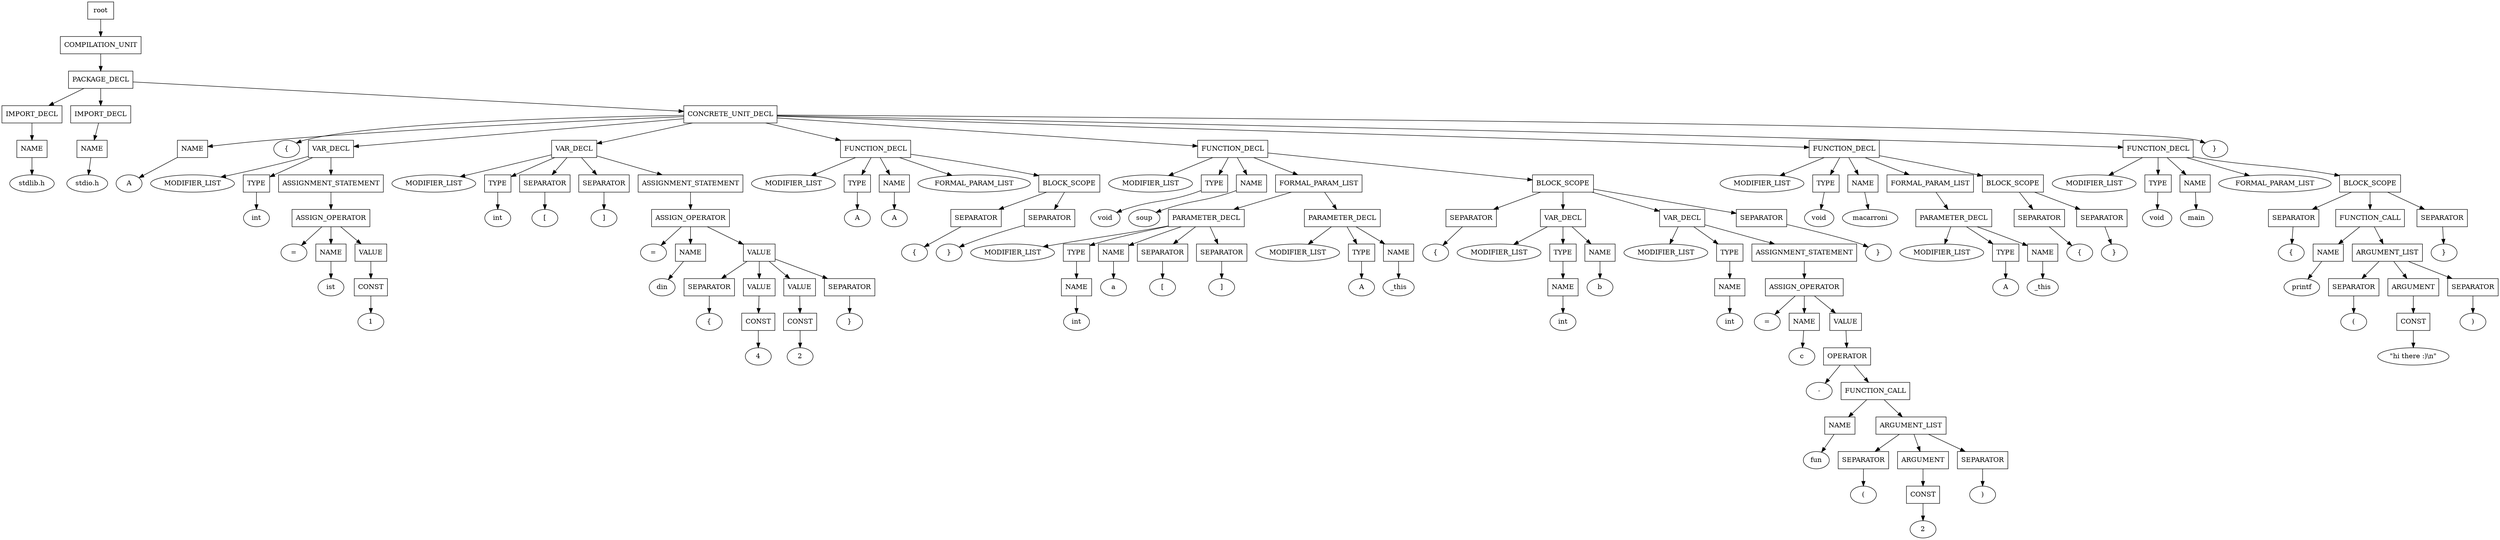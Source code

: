 digraph G {
	splines="TRUE";
	n_0 [label="root", shape="rectangle"]
	n_0 -> n_1
	n_1 [label="COMPILATION_UNIT", shape="rectangle"]
	n_1 -> n_2
	n_2 [label="PACKAGE_DECL", shape="rectangle"]
	n_2 -> n_3
	n_3 [label="IMPORT_DECL", shape="rectangle"]
	n_3 -> n_6
	n_6 [label="NAME", shape="rectangle"]
	n_6 -> n_17
	n_17 [label="stdlib.h", shape="ellipse"]
	n_2 -> n_4
	n_4 [label="IMPORT_DECL", shape="rectangle"]
	n_4 -> n_7
	n_7 [label="NAME", shape="rectangle"]
	n_7 -> n_18
	n_18 [label="stdio.h", shape="ellipse"]
	n_2 -> n_5
	n_5 [label="CONCRETE_UNIT_DECL", shape="rectangle"]
	n_5 -> n_8
	n_8 [label="NAME", shape="rectangle"]
	n_8 -> n_19
	n_19 [label="A", shape="ellipse"]
	n_5 -> n_9
	n_9 [label="{", shape="ellipse"]
	n_5 -> n_10
	n_10 [label="VAR_DECL", shape="rectangle"]
	n_10 -> n_20
	n_20 [label="MODIFIER_LIST", shape="ellipse"]
	n_10 -> n_21
	n_21 [label="TYPE", shape="rectangle"]
	n_21 -> n_48
	n_48 [label="int", shape="ellipse"]
	n_10 -> n_22
	n_22 [label="ASSIGNMENT_STATEMENT", shape="rectangle"]
	n_22 -> n_49
	n_49 [label="ASSIGN_OPERATOR", shape="rectangle"]
	n_49 -> n_76
	n_76 [label="=", shape="ellipse"]
	n_49 -> n_77
	n_77 [label="NAME", shape="rectangle"]
	n_77 -> n_109
	n_109 [label="ist", shape="ellipse"]
	n_49 -> n_78
	n_78 [label="VALUE", shape="rectangle"]
	n_78 -> n_110
	n_110 [label="CONST", shape="rectangle"]
	n_110 -> n_132
	n_132 [label="1", shape="ellipse"]
	n_5 -> n_11
	n_11 [label="VAR_DECL", shape="rectangle"]
	n_11 -> n_23
	n_23 [label="MODIFIER_LIST", shape="ellipse"]
	n_11 -> n_24
	n_24 [label="TYPE", shape="rectangle"]
	n_24 -> n_50
	n_50 [label="int", shape="ellipse"]
	n_11 -> n_25
	n_25 [label="SEPARATOR", shape="rectangle"]
	n_25 -> n_51
	n_51 [label="[", shape="ellipse"]
	n_11 -> n_26
	n_26 [label="SEPARATOR", shape="rectangle"]
	n_26 -> n_52
	n_52 [label="]", shape="ellipse"]
	n_11 -> n_27
	n_27 [label="ASSIGNMENT_STATEMENT", shape="rectangle"]
	n_27 -> n_53
	n_53 [label="ASSIGN_OPERATOR", shape="rectangle"]
	n_53 -> n_79
	n_79 [label="=", shape="ellipse"]
	n_53 -> n_80
	n_80 [label="NAME", shape="rectangle"]
	n_80 -> n_111
	n_111 [label="din", shape="ellipse"]
	n_53 -> n_81
	n_81 [label="VALUE", shape="rectangle"]
	n_81 -> n_112
	n_112 [label="SEPARATOR", shape="rectangle"]
	n_112 -> n_133
	n_133 [label="{", shape="ellipse"]
	n_81 -> n_113
	n_113 [label="VALUE", shape="rectangle"]
	n_113 -> n_134
	n_134 [label="CONST", shape="rectangle"]
	n_134 -> n_146
	n_146 [label="4", shape="ellipse"]
	n_81 -> n_114
	n_114 [label="VALUE", shape="rectangle"]
	n_114 -> n_135
	n_135 [label="CONST", shape="rectangle"]
	n_135 -> n_147
	n_147 [label="2", shape="ellipse"]
	n_81 -> n_115
	n_115 [label="SEPARATOR", shape="rectangle"]
	n_115 -> n_136
	n_136 [label="}", shape="ellipse"]
	n_5 -> n_12
	n_12 [label="FUNCTION_DECL", shape="rectangle"]
	n_12 -> n_28
	n_28 [label="MODIFIER_LIST", shape="ellipse"]
	n_12 -> n_29
	n_29 [label="TYPE", shape="rectangle"]
	n_29 -> n_54
	n_54 [label="A", shape="ellipse"]
	n_12 -> n_30
	n_30 [label="NAME", shape="rectangle"]
	n_30 -> n_55
	n_55 [label="A", shape="ellipse"]
	n_12 -> n_31
	n_31 [label="FORMAL_PARAM_LIST", shape="ellipse"]
	n_12 -> n_32
	n_32 [label="BLOCK_SCOPE", shape="rectangle"]
	n_32 -> n_56
	n_56 [label="SEPARATOR", shape="rectangle"]
	n_56 -> n_82
	n_82 [label="{", shape="ellipse"]
	n_32 -> n_57
	n_57 [label="SEPARATOR", shape="rectangle"]
	n_57 -> n_83
	n_83 [label="}", shape="ellipse"]
	n_5 -> n_13
	n_13 [label="FUNCTION_DECL", shape="rectangle"]
	n_13 -> n_33
	n_33 [label="MODIFIER_LIST", shape="ellipse"]
	n_13 -> n_34
	n_34 [label="TYPE", shape="rectangle"]
	n_34 -> n_58
	n_58 [label="void", shape="ellipse"]
	n_13 -> n_35
	n_35 [label="NAME", shape="rectangle"]
	n_35 -> n_59
	n_59 [label="soup", shape="ellipse"]
	n_13 -> n_36
	n_36 [label="FORMAL_PARAM_LIST", shape="rectangle"]
	n_36 -> n_60
	n_60 [label="PARAMETER_DECL", shape="rectangle"]
	n_60 -> n_84
	n_84 [label="MODIFIER_LIST", shape="ellipse"]
	n_60 -> n_85
	n_85 [label="TYPE", shape="rectangle"]
	n_85 -> n_116
	n_116 [label="NAME", shape="rectangle"]
	n_116 -> n_137
	n_137 [label="int", shape="ellipse"]
	n_60 -> n_86
	n_86 [label="NAME", shape="rectangle"]
	n_86 -> n_117
	n_117 [label="a", shape="ellipse"]
	n_60 -> n_87
	n_87 [label="SEPARATOR", shape="rectangle"]
	n_87 -> n_118
	n_118 [label="[", shape="ellipse"]
	n_60 -> n_88
	n_88 [label="SEPARATOR", shape="rectangle"]
	n_88 -> n_119
	n_119 [label="]", shape="ellipse"]
	n_36 -> n_61
	n_61 [label="PARAMETER_DECL", shape="rectangle"]
	n_61 -> n_89
	n_89 [label="MODIFIER_LIST", shape="ellipse"]
	n_61 -> n_90
	n_90 [label="TYPE", shape="rectangle"]
	n_90 -> n_120
	n_120 [label="A", shape="ellipse"]
	n_61 -> n_91
	n_91 [label="NAME", shape="rectangle"]
	n_91 -> n_121
	n_121 [label="_this", shape="ellipse"]
	n_13 -> n_37
	n_37 [label="BLOCK_SCOPE", shape="rectangle"]
	n_37 -> n_62
	n_62 [label="SEPARATOR", shape="rectangle"]
	n_62 -> n_92
	n_92 [label="{", shape="ellipse"]
	n_37 -> n_63
	n_63 [label="VAR_DECL", shape="rectangle"]
	n_63 -> n_93
	n_93 [label="MODIFIER_LIST", shape="ellipse"]
	n_63 -> n_94
	n_94 [label="TYPE", shape="rectangle"]
	n_94 -> n_122
	n_122 [label="NAME", shape="rectangle"]
	n_122 -> n_138
	n_138 [label="int", shape="ellipse"]
	n_63 -> n_95
	n_95 [label="NAME", shape="rectangle"]
	n_95 -> n_123
	n_123 [label="b", shape="ellipse"]
	n_37 -> n_64
	n_64 [label="VAR_DECL", shape="rectangle"]
	n_64 -> n_96
	n_96 [label="MODIFIER_LIST", shape="ellipse"]
	n_64 -> n_97
	n_97 [label="TYPE", shape="rectangle"]
	n_97 -> n_124
	n_124 [label="NAME", shape="rectangle"]
	n_124 -> n_139
	n_139 [label="int", shape="ellipse"]
	n_64 -> n_98
	n_98 [label="ASSIGNMENT_STATEMENT", shape="rectangle"]
	n_98 -> n_125
	n_125 [label="ASSIGN_OPERATOR", shape="rectangle"]
	n_125 -> n_140
	n_140 [label="=", shape="ellipse"]
	n_125 -> n_141
	n_141 [label="NAME", shape="rectangle"]
	n_141 -> n_148
	n_148 [label="c", shape="ellipse"]
	n_125 -> n_142
	n_142 [label="VALUE", shape="rectangle"]
	n_142 -> n_149
	n_149 [label="OPERATOR", shape="rectangle"]
	n_149 -> n_151
	n_151 [label="-", shape="ellipse"]
	n_149 -> n_152
	n_152 [label="FUNCTION_CALL", shape="rectangle"]
	n_152 -> n_153
	n_153 [label="NAME", shape="rectangle"]
	n_153 -> n_155
	n_155 [label="fun", shape="ellipse"]
	n_152 -> n_154
	n_154 [label="ARGUMENT_LIST", shape="rectangle"]
	n_154 -> n_156
	n_156 [label="SEPARATOR", shape="rectangle"]
	n_156 -> n_159
	n_159 [label="(", shape="ellipse"]
	n_154 -> n_157
	n_157 [label="ARGUMENT", shape="rectangle"]
	n_157 -> n_160
	n_160 [label="CONST", shape="rectangle"]
	n_160 -> n_162
	n_162 [label="2", shape="ellipse"]
	n_154 -> n_158
	n_158 [label="SEPARATOR", shape="rectangle"]
	n_158 -> n_161
	n_161 [label=")", shape="ellipse"]
	n_37 -> n_65
	n_65 [label="SEPARATOR", shape="rectangle"]
	n_65 -> n_99
	n_99 [label="}", shape="ellipse"]
	n_5 -> n_14
	n_14 [label="FUNCTION_DECL", shape="rectangle"]
	n_14 -> n_38
	n_38 [label="MODIFIER_LIST", shape="ellipse"]
	n_14 -> n_39
	n_39 [label="TYPE", shape="rectangle"]
	n_39 -> n_66
	n_66 [label="void", shape="ellipse"]
	n_14 -> n_40
	n_40 [label="NAME", shape="rectangle"]
	n_40 -> n_67
	n_67 [label="macarroni", shape="ellipse"]
	n_14 -> n_41
	n_41 [label="FORMAL_PARAM_LIST", shape="rectangle"]
	n_41 -> n_68
	n_68 [label="PARAMETER_DECL", shape="rectangle"]
	n_68 -> n_100
	n_100 [label="MODIFIER_LIST", shape="ellipse"]
	n_68 -> n_101
	n_101 [label="TYPE", shape="rectangle"]
	n_101 -> n_126
	n_126 [label="A", shape="ellipse"]
	n_68 -> n_102
	n_102 [label="NAME", shape="rectangle"]
	n_102 -> n_127
	n_127 [label="_this", shape="ellipse"]
	n_14 -> n_42
	n_42 [label="BLOCK_SCOPE", shape="rectangle"]
	n_42 -> n_69
	n_69 [label="SEPARATOR", shape="rectangle"]
	n_69 -> n_103
	n_103 [label="{", shape="ellipse"]
	n_42 -> n_70
	n_70 [label="SEPARATOR", shape="rectangle"]
	n_70 -> n_104
	n_104 [label="}", shape="ellipse"]
	n_5 -> n_15
	n_15 [label="FUNCTION_DECL", shape="rectangle"]
	n_15 -> n_43
	n_43 [label="MODIFIER_LIST", shape="ellipse"]
	n_15 -> n_44
	n_44 [label="TYPE", shape="rectangle"]
	n_44 -> n_71
	n_71 [label="void", shape="ellipse"]
	n_15 -> n_45
	n_45 [label="NAME", shape="rectangle"]
	n_45 -> n_72
	n_72 [label="main", shape="ellipse"]
	n_15 -> n_46
	n_46 [label="FORMAL_PARAM_LIST", shape="ellipse"]
	n_15 -> n_47
	n_47 [label="BLOCK_SCOPE", shape="rectangle"]
	n_47 -> n_73
	n_73 [label="SEPARATOR", shape="rectangle"]
	n_73 -> n_105
	n_105 [label="{", shape="ellipse"]
	n_47 -> n_74
	n_74 [label="FUNCTION_CALL", shape="rectangle"]
	n_74 -> n_106
	n_106 [label="NAME", shape="rectangle"]
	n_106 -> n_128
	n_128 [label="printf", shape="ellipse"]
	n_74 -> n_107
	n_107 [label="ARGUMENT_LIST", shape="rectangle"]
	n_107 -> n_129
	n_129 [label="SEPARATOR", shape="rectangle"]
	n_129 -> n_143
	n_143 [label="(", shape="ellipse"]
	n_107 -> n_130
	n_130 [label="ARGUMENT", shape="rectangle"]
	n_130 -> n_144
	n_144 [label="CONST", shape="rectangle"]
	n_144 -> n_150
	n_150 [label="\"hi there :)\\n\"", shape="ellipse"]
	n_107 -> n_131
	n_131 [label="SEPARATOR", shape="rectangle"]
	n_131 -> n_145
	n_145 [label=")", shape="ellipse"]
	n_47 -> n_75
	n_75 [label="SEPARATOR", shape="rectangle"]
	n_75 -> n_108
	n_108 [label="}", shape="ellipse"]
	n_5 -> n_16
	n_16 [label="}", shape="ellipse"]
}